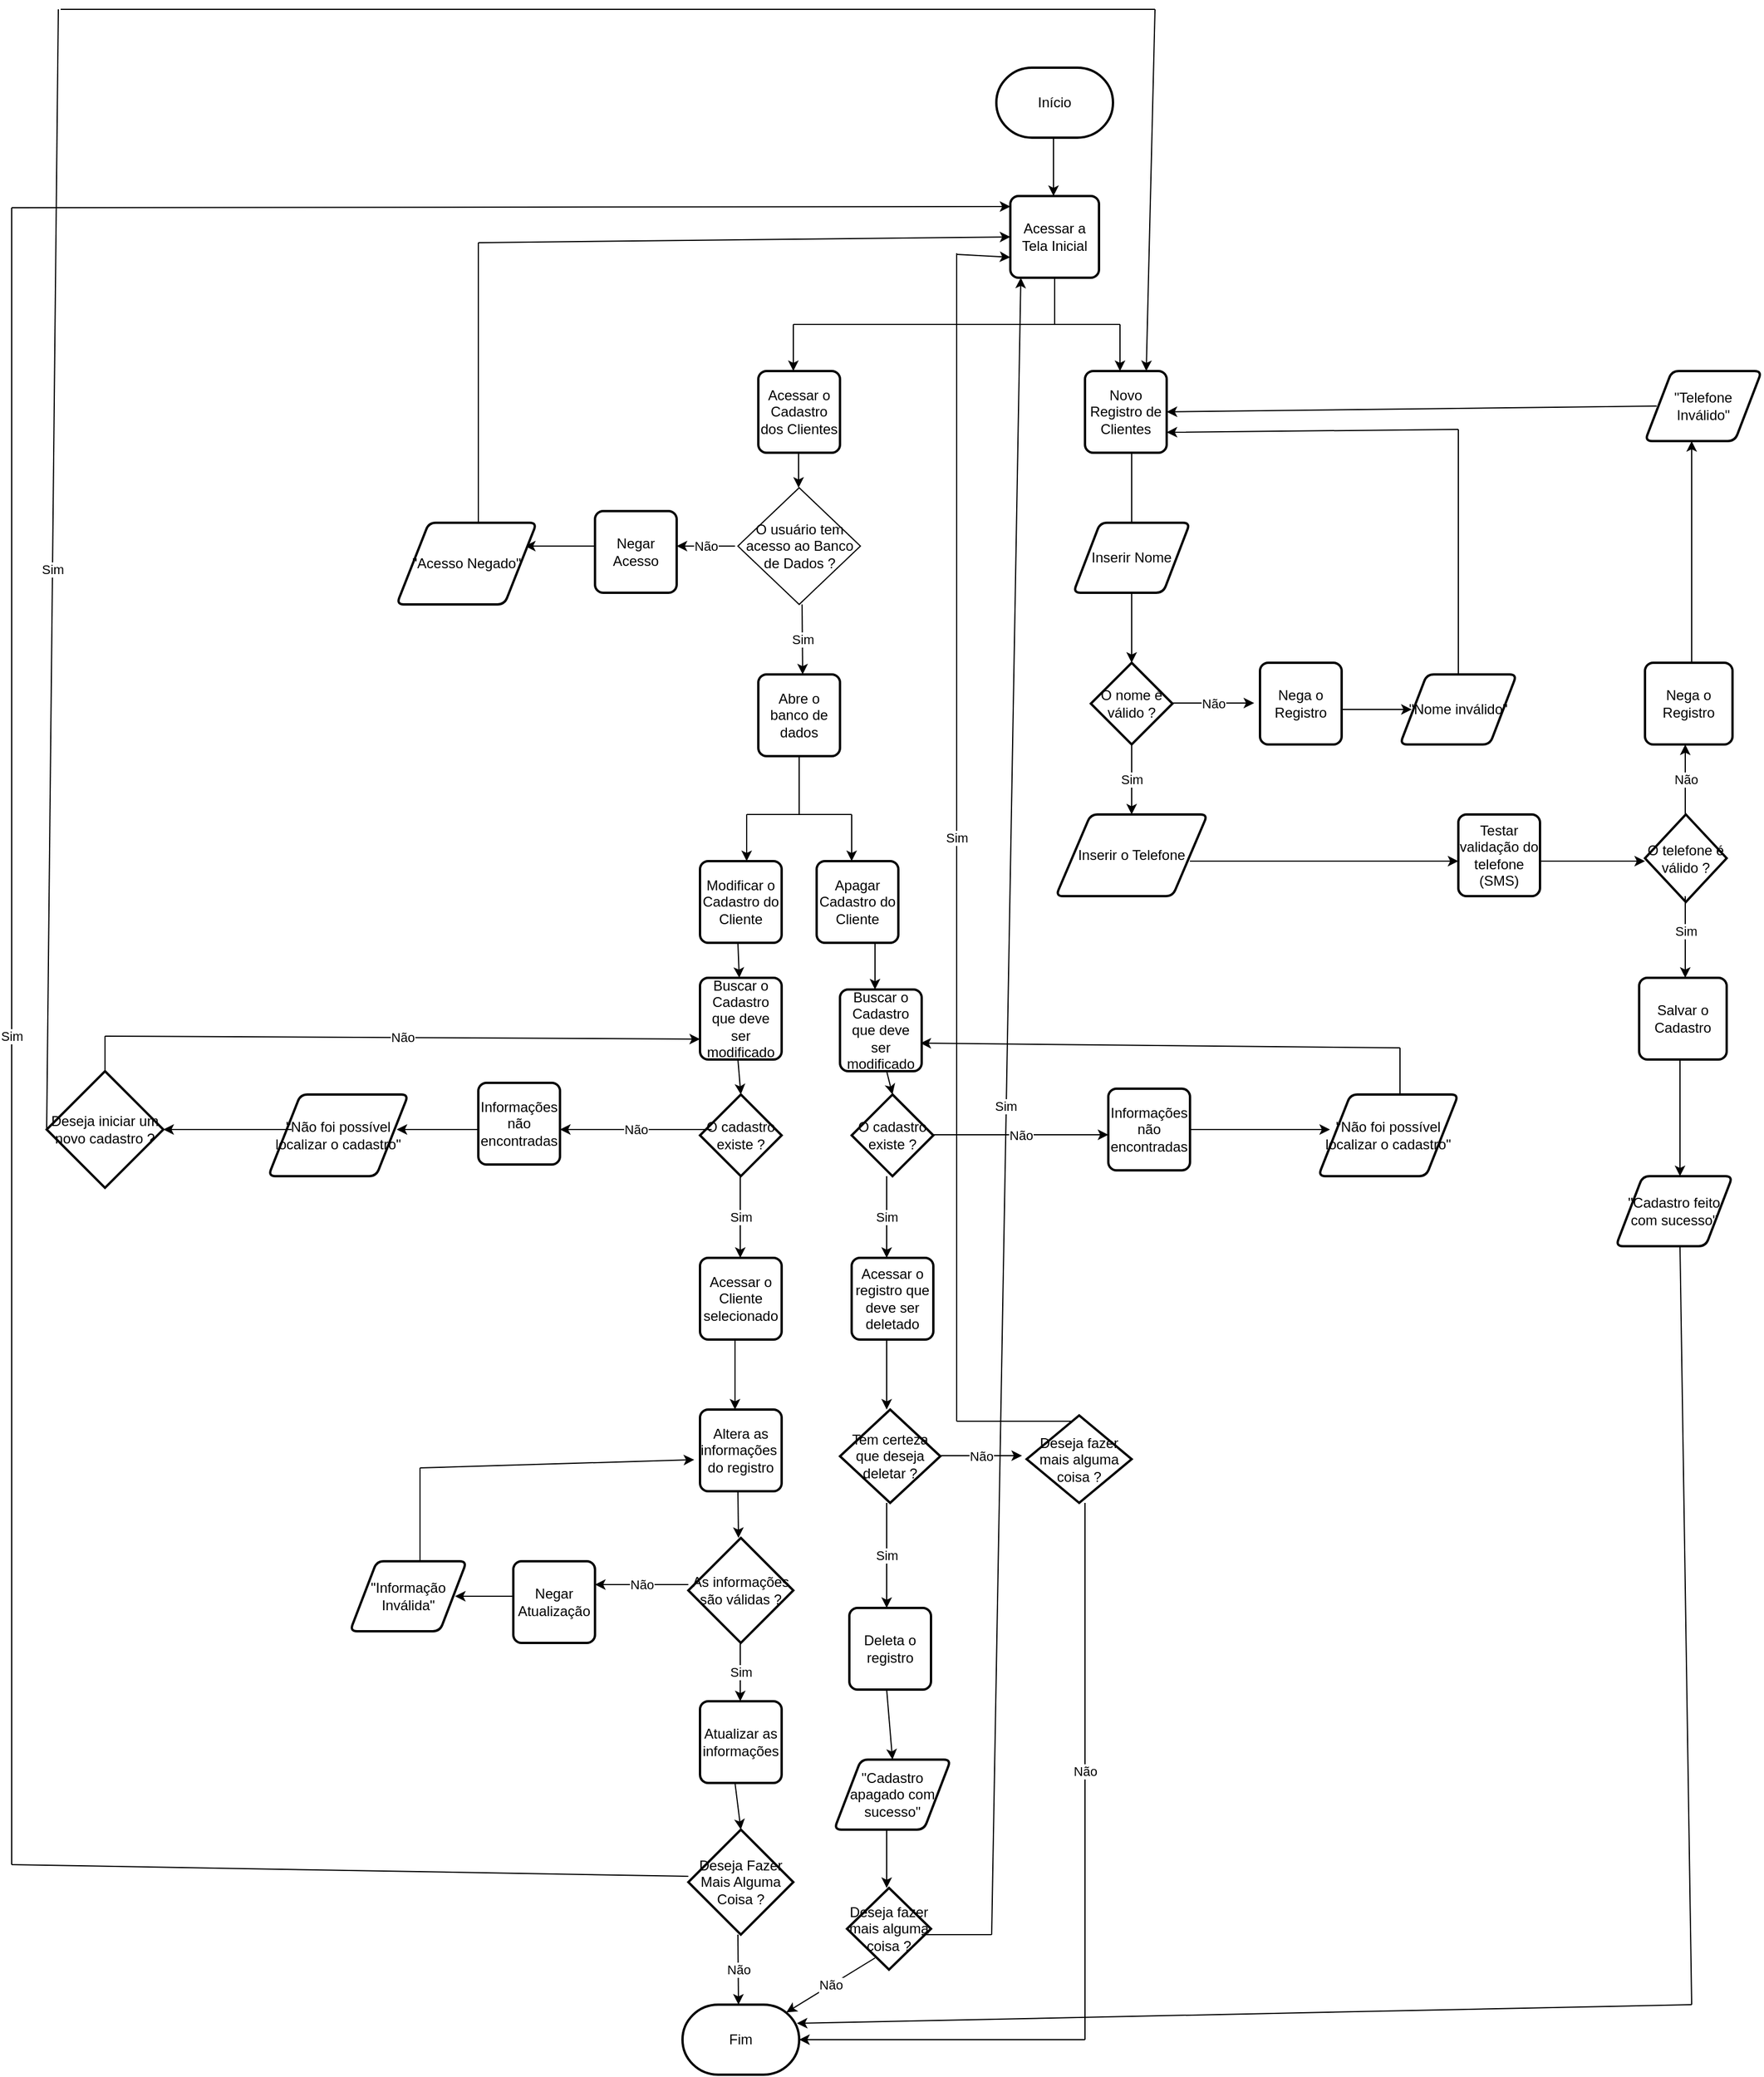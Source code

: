 <mxfile version="24.4.6" type="device">
  <diagram id="HCu1tKhZiUun6x40N-DJ" name="Página-1">
    <mxGraphModel dx="2261" dy="1951" grid="1" gridSize="10" guides="1" tooltips="1" connect="1" arrows="1" fold="1" page="1" pageScale="1" pageWidth="827" pageHeight="1169" math="0" shadow="0">
      <root>
        <mxCell id="0" />
        <mxCell id="1" parent="0" />
        <mxCell id="PKYHH6EaitjvYvI4Y9Dz-1" value="Início" style="strokeWidth=2;html=1;shape=mxgraph.flowchart.terminator;whiteSpace=wrap;" vertex="1" parent="1">
          <mxGeometry x="364" y="10" width="100" height="60" as="geometry" />
        </mxCell>
        <mxCell id="PKYHH6EaitjvYvI4Y9Dz-2" value="" style="endArrow=classic;html=1;rounded=0;" edge="1" parent="1">
          <mxGeometry width="50" height="50" relative="1" as="geometry">
            <mxPoint x="413" y="70" as="sourcePoint" />
            <mxPoint x="413" y="120" as="targetPoint" />
          </mxGeometry>
        </mxCell>
        <mxCell id="PKYHH6EaitjvYvI4Y9Dz-5" value="Acessar a Tela Inicial" style="rounded=1;whiteSpace=wrap;html=1;absoluteArcSize=1;arcSize=14;strokeWidth=2;" vertex="1" parent="1">
          <mxGeometry x="376" y="120" width="76" height="70" as="geometry" />
        </mxCell>
        <mxCell id="PKYHH6EaitjvYvI4Y9Dz-6" value="" style="endArrow=none;html=1;rounded=0;" edge="1" parent="1">
          <mxGeometry width="50" height="50" relative="1" as="geometry">
            <mxPoint x="414" y="230" as="sourcePoint" />
            <mxPoint x="414" y="190" as="targetPoint" />
          </mxGeometry>
        </mxCell>
        <mxCell id="PKYHH6EaitjvYvI4Y9Dz-7" value="" style="endArrow=none;html=1;rounded=0;" edge="1" parent="1">
          <mxGeometry width="50" height="50" relative="1" as="geometry">
            <mxPoint x="190" y="230" as="sourcePoint" />
            <mxPoint x="470" y="230" as="targetPoint" />
          </mxGeometry>
        </mxCell>
        <mxCell id="PKYHH6EaitjvYvI4Y9Dz-8" value="" style="endArrow=classic;html=1;rounded=0;" edge="1" parent="1">
          <mxGeometry width="50" height="50" relative="1" as="geometry">
            <mxPoint x="190" y="230" as="sourcePoint" />
            <mxPoint x="190" y="270" as="targetPoint" />
          </mxGeometry>
        </mxCell>
        <mxCell id="PKYHH6EaitjvYvI4Y9Dz-9" value="" style="endArrow=classic;html=1;rounded=0;" edge="1" parent="1">
          <mxGeometry width="50" height="50" relative="1" as="geometry">
            <mxPoint x="470" y="230" as="sourcePoint" />
            <mxPoint x="470" y="270" as="targetPoint" />
          </mxGeometry>
        </mxCell>
        <mxCell id="PKYHH6EaitjvYvI4Y9Dz-10" value="Novo Registro de Clientes" style="rounded=1;whiteSpace=wrap;html=1;absoluteArcSize=1;arcSize=14;strokeWidth=2;" vertex="1" parent="1">
          <mxGeometry x="440" y="270" width="70" height="70" as="geometry" />
        </mxCell>
        <mxCell id="PKYHH6EaitjvYvI4Y9Dz-11" value="Acessar o Cadastro dos Clientes" style="rounded=1;whiteSpace=wrap;html=1;absoluteArcSize=1;arcSize=14;strokeWidth=2;" vertex="1" parent="1">
          <mxGeometry x="160" y="270" width="70" height="70" as="geometry" />
        </mxCell>
        <mxCell id="PKYHH6EaitjvYvI4Y9Dz-18" value="" style="endArrow=classic;html=1;rounded=0;" edge="1" parent="1">
          <mxGeometry width="50" height="50" relative="1" as="geometry">
            <mxPoint x="194.5" y="340" as="sourcePoint" />
            <mxPoint x="194.5" y="370" as="targetPoint" />
          </mxGeometry>
        </mxCell>
        <mxCell id="PKYHH6EaitjvYvI4Y9Dz-33" value="O usuário tem acesso ao Banco de Dados ?" style="rhombus;whiteSpace=wrap;html=1;" vertex="1" parent="1">
          <mxGeometry x="142.5" y="370" width="105" height="100" as="geometry" />
        </mxCell>
        <mxCell id="PKYHH6EaitjvYvI4Y9Dz-34" value="Não" style="endArrow=classic;html=1;rounded=0;" edge="1" parent="1">
          <mxGeometry width="50" height="50" relative="1" as="geometry">
            <mxPoint x="140" y="420" as="sourcePoint" />
            <mxPoint x="90" y="420" as="targetPoint" />
          </mxGeometry>
        </mxCell>
        <mxCell id="PKYHH6EaitjvYvI4Y9Dz-35" value="Negar Acesso" style="rounded=1;whiteSpace=wrap;html=1;absoluteArcSize=1;arcSize=14;strokeWidth=2;" vertex="1" parent="1">
          <mxGeometry x="20" y="390" width="70" height="70" as="geometry" />
        </mxCell>
        <mxCell id="PKYHH6EaitjvYvI4Y9Dz-36" value="" style="endArrow=classic;html=1;rounded=0;" edge="1" parent="1">
          <mxGeometry width="50" height="50" relative="1" as="geometry">
            <mxPoint x="20" y="420" as="sourcePoint" />
            <mxPoint x="-40" y="420" as="targetPoint" />
          </mxGeometry>
        </mxCell>
        <mxCell id="PKYHH6EaitjvYvI4Y9Dz-37" value="&quot;Acesso Negado&quot;" style="shape=parallelogram;html=1;strokeWidth=2;perimeter=parallelogramPerimeter;whiteSpace=wrap;rounded=1;arcSize=12;size=0.23;" vertex="1" parent="1">
          <mxGeometry x="-150" y="400" width="120" height="70" as="geometry" />
        </mxCell>
        <mxCell id="PKYHH6EaitjvYvI4Y9Dz-38" value="" style="endArrow=none;html=1;rounded=0;" edge="1" parent="1">
          <mxGeometry width="50" height="50" relative="1" as="geometry">
            <mxPoint x="-80" y="400" as="sourcePoint" />
            <mxPoint x="-80" y="160" as="targetPoint" />
          </mxGeometry>
        </mxCell>
        <mxCell id="PKYHH6EaitjvYvI4Y9Dz-39" value="" style="endArrow=classic;html=1;rounded=0;entryX=0;entryY=0.5;entryDx=0;entryDy=0;" edge="1" parent="1" target="PKYHH6EaitjvYvI4Y9Dz-5">
          <mxGeometry width="50" height="50" relative="1" as="geometry">
            <mxPoint x="-80" y="160" as="sourcePoint" />
            <mxPoint x="-30" y="110" as="targetPoint" />
          </mxGeometry>
        </mxCell>
        <mxCell id="PKYHH6EaitjvYvI4Y9Dz-40" value="Sim" style="endArrow=classic;html=1;rounded=0;" edge="1" parent="1">
          <mxGeometry width="50" height="50" relative="1" as="geometry">
            <mxPoint x="197.5" y="470" as="sourcePoint" />
            <mxPoint x="198" y="530" as="targetPoint" />
          </mxGeometry>
        </mxCell>
        <mxCell id="PKYHH6EaitjvYvI4Y9Dz-56" value="Abre o banco de dados" style="rounded=1;whiteSpace=wrap;html=1;absoluteArcSize=1;arcSize=14;strokeWidth=2;" vertex="1" parent="1">
          <mxGeometry x="160" y="530" width="70" height="70" as="geometry" />
        </mxCell>
        <mxCell id="PKYHH6EaitjvYvI4Y9Dz-57" value="" style="endArrow=none;html=1;rounded=0;entryX=0.5;entryY=1;entryDx=0;entryDy=0;" edge="1" parent="1" target="PKYHH6EaitjvYvI4Y9Dz-56">
          <mxGeometry width="50" height="50" relative="1" as="geometry">
            <mxPoint x="195" y="650" as="sourcePoint" />
            <mxPoint x="-170" y="480" as="targetPoint" />
          </mxGeometry>
        </mxCell>
        <mxCell id="PKYHH6EaitjvYvI4Y9Dz-58" value="" style="endArrow=none;html=1;rounded=0;" edge="1" parent="1">
          <mxGeometry width="50" height="50" relative="1" as="geometry">
            <mxPoint x="150" y="650" as="sourcePoint" />
            <mxPoint x="240" y="650" as="targetPoint" />
          </mxGeometry>
        </mxCell>
        <mxCell id="PKYHH6EaitjvYvI4Y9Dz-59" value="" style="endArrow=classic;html=1;rounded=0;" edge="1" parent="1">
          <mxGeometry width="50" height="50" relative="1" as="geometry">
            <mxPoint x="150" y="650" as="sourcePoint" />
            <mxPoint x="150" y="690" as="targetPoint" />
          </mxGeometry>
        </mxCell>
        <mxCell id="PKYHH6EaitjvYvI4Y9Dz-60" value="Modificar o Cadastro do Cliente" style="rounded=1;whiteSpace=wrap;html=1;absoluteArcSize=1;arcSize=14;strokeWidth=2;" vertex="1" parent="1">
          <mxGeometry x="110" y="690" width="70" height="70" as="geometry" />
        </mxCell>
        <mxCell id="PKYHH6EaitjvYvI4Y9Dz-61" value="" style="endArrow=classic;html=1;rounded=0;" edge="1" parent="1">
          <mxGeometry width="50" height="50" relative="1" as="geometry">
            <mxPoint x="240" y="650" as="sourcePoint" />
            <mxPoint x="240" y="690" as="targetPoint" />
          </mxGeometry>
        </mxCell>
        <mxCell id="PKYHH6EaitjvYvI4Y9Dz-62" value="Apagar Cadastro do Cliente" style="rounded=1;whiteSpace=wrap;html=1;absoluteArcSize=1;arcSize=14;strokeWidth=2;" vertex="1" parent="1">
          <mxGeometry x="210" y="690" width="70" height="70" as="geometry" />
        </mxCell>
        <mxCell id="PKYHH6EaitjvYvI4Y9Dz-63" value="" style="endArrow=classic;html=1;rounded=0;" edge="1" parent="1" target="PKYHH6EaitjvYvI4Y9Dz-64">
          <mxGeometry width="50" height="50" relative="1" as="geometry">
            <mxPoint x="142.5" y="760" as="sourcePoint" />
            <mxPoint x="140" y="820" as="targetPoint" />
          </mxGeometry>
        </mxCell>
        <mxCell id="PKYHH6EaitjvYvI4Y9Dz-64" value="Buscar o Cadastro que deve ser modificado" style="rounded=1;whiteSpace=wrap;html=1;absoluteArcSize=1;arcSize=14;strokeWidth=2;" vertex="1" parent="1">
          <mxGeometry x="110" y="790" width="70" height="70" as="geometry" />
        </mxCell>
        <mxCell id="PKYHH6EaitjvYvI4Y9Dz-65" value="O cadastro existe ?" style="strokeWidth=2;html=1;shape=mxgraph.flowchart.decision;whiteSpace=wrap;" vertex="1" parent="1">
          <mxGeometry x="110" y="890" width="70" height="70" as="geometry" />
        </mxCell>
        <mxCell id="PKYHH6EaitjvYvI4Y9Dz-66" value="" style="endArrow=classic;html=1;rounded=0;entryX=0.5;entryY=0;entryDx=0;entryDy=0;entryPerimeter=0;" edge="1" parent="1" target="PKYHH6EaitjvYvI4Y9Dz-65">
          <mxGeometry width="50" height="50" relative="1" as="geometry">
            <mxPoint x="142.5" y="860" as="sourcePoint" />
            <mxPoint x="192.5" y="810" as="targetPoint" />
          </mxGeometry>
        </mxCell>
        <mxCell id="PKYHH6EaitjvYvI4Y9Dz-68" value="Não" style="endArrow=classic;html=1;rounded=0;" edge="1" parent="1">
          <mxGeometry width="50" height="50" relative="1" as="geometry">
            <mxPoint x="120" y="920" as="sourcePoint" />
            <mxPoint x="-10" y="920" as="targetPoint" />
          </mxGeometry>
        </mxCell>
        <mxCell id="PKYHH6EaitjvYvI4Y9Dz-70" value="Informações não encontradas" style="rounded=1;whiteSpace=wrap;html=1;absoluteArcSize=1;arcSize=14;strokeWidth=2;" vertex="1" parent="1">
          <mxGeometry x="-80" y="880" width="70" height="70" as="geometry" />
        </mxCell>
        <mxCell id="PKYHH6EaitjvYvI4Y9Dz-71" value="" style="endArrow=classic;html=1;rounded=0;" edge="1" parent="1">
          <mxGeometry width="50" height="50" relative="1" as="geometry">
            <mxPoint x="-80" y="920" as="sourcePoint" />
            <mxPoint x="-150" y="920" as="targetPoint" />
          </mxGeometry>
        </mxCell>
        <mxCell id="PKYHH6EaitjvYvI4Y9Dz-72" value="&quot;Não foi possível localizar o cadastro&quot;" style="shape=parallelogram;html=1;strokeWidth=2;perimeter=parallelogramPerimeter;whiteSpace=wrap;rounded=1;arcSize=12;size=0.23;" vertex="1" parent="1">
          <mxGeometry x="-260" y="890" width="120" height="70" as="geometry" />
        </mxCell>
        <mxCell id="PKYHH6EaitjvYvI4Y9Dz-73" value="" style="endArrow=classic;html=1;rounded=0;" edge="1" parent="1">
          <mxGeometry width="50" height="50" relative="1" as="geometry">
            <mxPoint x="-240" y="920" as="sourcePoint" />
            <mxPoint x="-350" y="920" as="targetPoint" />
          </mxGeometry>
        </mxCell>
        <mxCell id="PKYHH6EaitjvYvI4Y9Dz-74" value="Deseja iniciar um novo cadastro ?" style="strokeWidth=2;html=1;shape=mxgraph.flowchart.decision;whiteSpace=wrap;" vertex="1" parent="1">
          <mxGeometry x="-450" y="870" width="100" height="100" as="geometry" />
        </mxCell>
        <mxCell id="PKYHH6EaitjvYvI4Y9Dz-75" value="" style="endArrow=none;html=1;rounded=0;" edge="1" parent="1">
          <mxGeometry width="50" height="50" relative="1" as="geometry">
            <mxPoint x="-400" y="870" as="sourcePoint" />
            <mxPoint x="-400" y="840" as="targetPoint" />
          </mxGeometry>
        </mxCell>
        <mxCell id="PKYHH6EaitjvYvI4Y9Dz-76" value="Não" style="endArrow=classic;html=1;rounded=0;entryX=0;entryY=0.75;entryDx=0;entryDy=0;" edge="1" parent="1" target="PKYHH6EaitjvYvI4Y9Dz-64">
          <mxGeometry width="50" height="50" relative="1" as="geometry">
            <mxPoint x="-400" y="840" as="sourcePoint" />
            <mxPoint x="-350" y="790" as="targetPoint" />
          </mxGeometry>
        </mxCell>
        <mxCell id="PKYHH6EaitjvYvI4Y9Dz-77" value="Sim" style="endArrow=none;html=1;rounded=0;" edge="1" parent="1">
          <mxGeometry width="50" height="50" relative="1" as="geometry">
            <mxPoint x="-450" y="920" as="sourcePoint" />
            <mxPoint x="-440" y="-40" as="targetPoint" />
          </mxGeometry>
        </mxCell>
        <mxCell id="PKYHH6EaitjvYvI4Y9Dz-78" value="" style="endArrow=none;html=1;rounded=0;" edge="1" parent="1">
          <mxGeometry width="50" height="50" relative="1" as="geometry">
            <mxPoint x="-438" y="-40" as="sourcePoint" />
            <mxPoint x="500" y="-40" as="targetPoint" />
          </mxGeometry>
        </mxCell>
        <mxCell id="PKYHH6EaitjvYvI4Y9Dz-79" value="" style="endArrow=classic;html=1;rounded=0;entryX=0.75;entryY=0;entryDx=0;entryDy=0;" edge="1" parent="1" target="PKYHH6EaitjvYvI4Y9Dz-10">
          <mxGeometry width="50" height="50" relative="1" as="geometry">
            <mxPoint x="500" y="-40" as="sourcePoint" />
            <mxPoint x="550" y="-90" as="targetPoint" />
          </mxGeometry>
        </mxCell>
        <mxCell id="PKYHH6EaitjvYvI4Y9Dz-80" value="Sim" style="endArrow=classic;html=1;rounded=0;" edge="1" parent="1">
          <mxGeometry width="50" height="50" relative="1" as="geometry">
            <mxPoint x="144.5" y="960" as="sourcePoint" />
            <mxPoint x="144.5" y="1030" as="targetPoint" />
          </mxGeometry>
        </mxCell>
        <mxCell id="PKYHH6EaitjvYvI4Y9Dz-81" value="Acessar o Cliente selecionado" style="rounded=1;whiteSpace=wrap;html=1;absoluteArcSize=1;arcSize=14;strokeWidth=2;" vertex="1" parent="1">
          <mxGeometry x="110" y="1030" width="70" height="70" as="geometry" />
        </mxCell>
        <mxCell id="PKYHH6EaitjvYvI4Y9Dz-82" value="" style="endArrow=classic;html=1;rounded=0;" edge="1" parent="1">
          <mxGeometry width="50" height="50" relative="1" as="geometry">
            <mxPoint x="140" y="1100" as="sourcePoint" />
            <mxPoint x="140" y="1160" as="targetPoint" />
          </mxGeometry>
        </mxCell>
        <mxCell id="PKYHH6EaitjvYvI4Y9Dz-83" value="Altera as informações&amp;nbsp; do registro" style="rounded=1;whiteSpace=wrap;html=1;absoluteArcSize=1;arcSize=14;strokeWidth=2;" vertex="1" parent="1">
          <mxGeometry x="110" y="1160" width="70" height="70" as="geometry" />
        </mxCell>
        <mxCell id="PKYHH6EaitjvYvI4Y9Dz-84" value="" style="endArrow=classic;html=1;rounded=0;" edge="1" parent="1">
          <mxGeometry width="50" height="50" relative="1" as="geometry">
            <mxPoint x="142.5" y="1230" as="sourcePoint" />
            <mxPoint x="143" y="1270" as="targetPoint" />
          </mxGeometry>
        </mxCell>
        <mxCell id="PKYHH6EaitjvYvI4Y9Dz-85" value="As informações são válidas ?" style="strokeWidth=2;html=1;shape=mxgraph.flowchart.decision;whiteSpace=wrap;" vertex="1" parent="1">
          <mxGeometry x="100" y="1270" width="90" height="90" as="geometry" />
        </mxCell>
        <mxCell id="PKYHH6EaitjvYvI4Y9Dz-88" value="Não" style="endArrow=classic;html=1;rounded=0;" edge="1" parent="1">
          <mxGeometry width="50" height="50" relative="1" as="geometry">
            <mxPoint x="100" y="1310" as="sourcePoint" />
            <mxPoint x="20" y="1310" as="targetPoint" />
          </mxGeometry>
        </mxCell>
        <mxCell id="PKYHH6EaitjvYvI4Y9Dz-89" value="Negar Atualização" style="rounded=1;whiteSpace=wrap;html=1;absoluteArcSize=1;arcSize=14;strokeWidth=2;" vertex="1" parent="1">
          <mxGeometry x="-50" y="1290" width="70" height="70" as="geometry" />
        </mxCell>
        <mxCell id="PKYHH6EaitjvYvI4Y9Dz-91" value="" style="endArrow=classic;html=1;rounded=0;" edge="1" parent="1">
          <mxGeometry width="50" height="50" relative="1" as="geometry">
            <mxPoint x="-50" y="1320" as="sourcePoint" />
            <mxPoint x="-100" y="1320" as="targetPoint" />
          </mxGeometry>
        </mxCell>
        <mxCell id="PKYHH6EaitjvYvI4Y9Dz-92" value="&quot;Informação Inválida&quot;" style="shape=parallelogram;html=1;strokeWidth=2;perimeter=parallelogramPerimeter;whiteSpace=wrap;rounded=1;arcSize=12;size=0.23;" vertex="1" parent="1">
          <mxGeometry x="-190" y="1290" width="100" height="60" as="geometry" />
        </mxCell>
        <mxCell id="PKYHH6EaitjvYvI4Y9Dz-93" value="" style="endArrow=none;html=1;rounded=0;" edge="1" parent="1">
          <mxGeometry width="50" height="50" relative="1" as="geometry">
            <mxPoint x="-130" y="1290" as="sourcePoint" />
            <mxPoint x="-130" y="1210" as="targetPoint" />
          </mxGeometry>
        </mxCell>
        <mxCell id="PKYHH6EaitjvYvI4Y9Dz-94" value="" style="endArrow=classic;html=1;rounded=0;entryX=-0.071;entryY=0.614;entryDx=0;entryDy=0;entryPerimeter=0;" edge="1" parent="1" target="PKYHH6EaitjvYvI4Y9Dz-83">
          <mxGeometry width="50" height="50" relative="1" as="geometry">
            <mxPoint x="-130" y="1210" as="sourcePoint" />
            <mxPoint x="30" y="1180" as="targetPoint" />
          </mxGeometry>
        </mxCell>
        <mxCell id="PKYHH6EaitjvYvI4Y9Dz-95" value="Sim" style="endArrow=classic;html=1;rounded=0;" edge="1" parent="1">
          <mxGeometry width="50" height="50" relative="1" as="geometry">
            <mxPoint x="144.5" y="1360" as="sourcePoint" />
            <mxPoint x="144.5" y="1410" as="targetPoint" />
          </mxGeometry>
        </mxCell>
        <mxCell id="PKYHH6EaitjvYvI4Y9Dz-96" value="Atualizar as informações" style="rounded=1;whiteSpace=wrap;html=1;absoluteArcSize=1;arcSize=14;strokeWidth=2;" vertex="1" parent="1">
          <mxGeometry x="110" y="1410" width="70" height="70" as="geometry" />
        </mxCell>
        <mxCell id="PKYHH6EaitjvYvI4Y9Dz-97" value="Deseja Fazer Mais Alguma Coisa ?" style="strokeWidth=2;html=1;shape=mxgraph.flowchart.decision;whiteSpace=wrap;" vertex="1" parent="1">
          <mxGeometry x="100" y="1520" width="90" height="90" as="geometry" />
        </mxCell>
        <mxCell id="PKYHH6EaitjvYvI4Y9Dz-98" value="" style="endArrow=classic;html=1;rounded=0;entryX=0.5;entryY=0;entryDx=0;entryDy=0;entryPerimeter=0;" edge="1" parent="1" target="PKYHH6EaitjvYvI4Y9Dz-97">
          <mxGeometry width="50" height="50" relative="1" as="geometry">
            <mxPoint x="140" y="1480" as="sourcePoint" />
            <mxPoint x="190" y="1430" as="targetPoint" />
          </mxGeometry>
        </mxCell>
        <mxCell id="PKYHH6EaitjvYvI4Y9Dz-99" value="Não" style="endArrow=classic;html=1;rounded=0;" edge="1" parent="1">
          <mxGeometry width="50" height="50" relative="1" as="geometry">
            <mxPoint x="142.5" y="1610" as="sourcePoint" />
            <mxPoint x="143" y="1670" as="targetPoint" />
          </mxGeometry>
        </mxCell>
        <mxCell id="PKYHH6EaitjvYvI4Y9Dz-100" value="Fim" style="strokeWidth=2;html=1;shape=mxgraph.flowchart.terminator;whiteSpace=wrap;" vertex="1" parent="1">
          <mxGeometry x="95" y="1670" width="100" height="60" as="geometry" />
        </mxCell>
        <mxCell id="PKYHH6EaitjvYvI4Y9Dz-101" value="" style="endArrow=none;html=1;rounded=0;" edge="1" parent="1">
          <mxGeometry width="50" height="50" relative="1" as="geometry">
            <mxPoint x="-480" y="1550" as="sourcePoint" />
            <mxPoint x="100" y="1560" as="targetPoint" />
          </mxGeometry>
        </mxCell>
        <mxCell id="PKYHH6EaitjvYvI4Y9Dz-103" value="Sim" style="endArrow=none;html=1;rounded=0;" edge="1" parent="1">
          <mxGeometry width="50" height="50" relative="1" as="geometry">
            <mxPoint x="-480" y="1550" as="sourcePoint" />
            <mxPoint x="-480" y="130" as="targetPoint" />
          </mxGeometry>
        </mxCell>
        <mxCell id="PKYHH6EaitjvYvI4Y9Dz-104" value="" style="endArrow=classic;html=1;rounded=0;entryX=0;entryY=0.129;entryDx=0;entryDy=0;entryPerimeter=0;" edge="1" parent="1" target="PKYHH6EaitjvYvI4Y9Dz-5">
          <mxGeometry width="50" height="50" relative="1" as="geometry">
            <mxPoint x="-480" y="130" as="sourcePoint" />
            <mxPoint x="-410" y="130" as="targetPoint" />
          </mxGeometry>
        </mxCell>
        <mxCell id="PKYHH6EaitjvYvI4Y9Dz-116" value="" style="endArrow=classic;html=1;rounded=0;" edge="1" parent="1">
          <mxGeometry width="50" height="50" relative="1" as="geometry">
            <mxPoint x="260" y="760" as="sourcePoint" />
            <mxPoint x="260" y="800" as="targetPoint" />
          </mxGeometry>
        </mxCell>
        <mxCell id="PKYHH6EaitjvYvI4Y9Dz-117" value="Buscar o Cadastro que deve ser modificado" style="rounded=1;whiteSpace=wrap;html=1;absoluteArcSize=1;arcSize=14;strokeWidth=2;" vertex="1" parent="1">
          <mxGeometry x="230" y="800" width="70" height="70" as="geometry" />
        </mxCell>
        <mxCell id="PKYHH6EaitjvYvI4Y9Dz-118" value="O cadastro existe ?" style="strokeWidth=2;html=1;shape=mxgraph.flowchart.decision;whiteSpace=wrap;" vertex="1" parent="1">
          <mxGeometry x="240" y="890" width="70" height="70" as="geometry" />
        </mxCell>
        <mxCell id="PKYHH6EaitjvYvI4Y9Dz-119" value="" style="endArrow=classic;html=1;rounded=0;entryX=0.5;entryY=0;entryDx=0;entryDy=0;entryPerimeter=0;" edge="1" parent="1" target="PKYHH6EaitjvYvI4Y9Dz-118">
          <mxGeometry width="50" height="50" relative="1" as="geometry">
            <mxPoint x="270" y="870" as="sourcePoint" />
            <mxPoint x="320" y="820" as="targetPoint" />
          </mxGeometry>
        </mxCell>
        <mxCell id="PKYHH6EaitjvYvI4Y9Dz-120" value="Não" style="endArrow=classic;html=1;rounded=0;" edge="1" parent="1">
          <mxGeometry width="50" height="50" relative="1" as="geometry">
            <mxPoint x="310" y="924.5" as="sourcePoint" />
            <mxPoint x="460" y="924.5" as="targetPoint" />
          </mxGeometry>
        </mxCell>
        <mxCell id="PKYHH6EaitjvYvI4Y9Dz-121" value="Informações não encontradas" style="rounded=1;whiteSpace=wrap;html=1;absoluteArcSize=1;arcSize=14;strokeWidth=2;" vertex="1" parent="1">
          <mxGeometry x="460" y="885" width="70" height="70" as="geometry" />
        </mxCell>
        <mxCell id="PKYHH6EaitjvYvI4Y9Dz-122" value="" style="endArrow=classic;html=1;rounded=0;" edge="1" parent="1">
          <mxGeometry width="50" height="50" relative="1" as="geometry">
            <mxPoint x="530" y="920" as="sourcePoint" />
            <mxPoint x="650" y="920" as="targetPoint" />
          </mxGeometry>
        </mxCell>
        <mxCell id="PKYHH6EaitjvYvI4Y9Dz-123" value="&quot;Não foi possível localizar o cadastro&quot;" style="shape=parallelogram;html=1;strokeWidth=2;perimeter=parallelogramPerimeter;whiteSpace=wrap;rounded=1;arcSize=12;size=0.23;" vertex="1" parent="1">
          <mxGeometry x="640" y="890" width="120" height="70" as="geometry" />
        </mxCell>
        <mxCell id="PKYHH6EaitjvYvI4Y9Dz-124" value="" style="endArrow=none;html=1;rounded=0;" edge="1" parent="1">
          <mxGeometry width="50" height="50" relative="1" as="geometry">
            <mxPoint x="710" y="890" as="sourcePoint" />
            <mxPoint x="710" y="850" as="targetPoint" />
          </mxGeometry>
        </mxCell>
        <mxCell id="PKYHH6EaitjvYvI4Y9Dz-125" value="" style="endArrow=classic;html=1;rounded=0;entryX=0.986;entryY=0.657;entryDx=0;entryDy=0;entryPerimeter=0;" edge="1" parent="1" target="PKYHH6EaitjvYvI4Y9Dz-117">
          <mxGeometry width="50" height="50" relative="1" as="geometry">
            <mxPoint x="710" y="850" as="sourcePoint" />
            <mxPoint x="760" y="800" as="targetPoint" />
          </mxGeometry>
        </mxCell>
        <mxCell id="PKYHH6EaitjvYvI4Y9Dz-126" value="Sim" style="endArrow=classic;html=1;rounded=0;" edge="1" parent="1">
          <mxGeometry width="50" height="50" relative="1" as="geometry">
            <mxPoint x="270" y="960" as="sourcePoint" />
            <mxPoint x="270" y="1030" as="targetPoint" />
          </mxGeometry>
        </mxCell>
        <mxCell id="PKYHH6EaitjvYvI4Y9Dz-127" value="Acessar o registro que deve ser deletado" style="rounded=1;whiteSpace=wrap;html=1;absoluteArcSize=1;arcSize=14;strokeWidth=2;" vertex="1" parent="1">
          <mxGeometry x="240" y="1030" width="70" height="70" as="geometry" />
        </mxCell>
        <mxCell id="PKYHH6EaitjvYvI4Y9Dz-128" value="" style="endArrow=classic;html=1;rounded=0;" edge="1" parent="1">
          <mxGeometry width="50" height="50" relative="1" as="geometry">
            <mxPoint x="270" y="1100" as="sourcePoint" />
            <mxPoint x="270" y="1160" as="targetPoint" />
          </mxGeometry>
        </mxCell>
        <mxCell id="PKYHH6EaitjvYvI4Y9Dz-129" value="Tem certeza que deseja deletar ?" style="strokeWidth=2;html=1;shape=mxgraph.flowchart.decision;whiteSpace=wrap;" vertex="1" parent="1">
          <mxGeometry x="230" y="1160" width="86" height="80" as="geometry" />
        </mxCell>
        <mxCell id="PKYHH6EaitjvYvI4Y9Dz-131" value="Não" style="endArrow=classic;html=1;rounded=0;" edge="1" parent="1">
          <mxGeometry width="50" height="50" relative="1" as="geometry">
            <mxPoint x="316" y="1199.5" as="sourcePoint" />
            <mxPoint x="386" y="1199.5" as="targetPoint" />
          </mxGeometry>
        </mxCell>
        <mxCell id="PKYHH6EaitjvYvI4Y9Dz-133" value="Deseja fazer mais alguma coisa ?" style="strokeWidth=2;html=1;shape=mxgraph.flowchart.decision;whiteSpace=wrap;" vertex="1" parent="1">
          <mxGeometry x="390" y="1165" width="90" height="75" as="geometry" />
        </mxCell>
        <mxCell id="PKYHH6EaitjvYvI4Y9Dz-134" value="Não" style="endArrow=none;html=1;rounded=0;" edge="1" parent="1">
          <mxGeometry width="50" height="50" relative="1" as="geometry">
            <mxPoint x="440" y="1700" as="sourcePoint" />
            <mxPoint x="440" y="1240" as="targetPoint" />
          </mxGeometry>
        </mxCell>
        <mxCell id="PKYHH6EaitjvYvI4Y9Dz-135" value="" style="endArrow=classic;html=1;rounded=0;entryX=1;entryY=0.5;entryDx=0;entryDy=0;entryPerimeter=0;" edge="1" parent="1" target="PKYHH6EaitjvYvI4Y9Dz-100">
          <mxGeometry width="50" height="50" relative="1" as="geometry">
            <mxPoint x="440" y="1700" as="sourcePoint" />
            <mxPoint x="490" y="1650" as="targetPoint" />
          </mxGeometry>
        </mxCell>
        <mxCell id="PKYHH6EaitjvYvI4Y9Dz-139" value="" style="endArrow=none;html=1;rounded=0;" edge="1" parent="1">
          <mxGeometry width="50" height="50" relative="1" as="geometry">
            <mxPoint x="430" y="1170" as="sourcePoint" />
            <mxPoint x="330" y="1170" as="targetPoint" />
          </mxGeometry>
        </mxCell>
        <mxCell id="PKYHH6EaitjvYvI4Y9Dz-140" value="Sim" style="endArrow=none;html=1;rounded=0;" edge="1" parent="1">
          <mxGeometry width="50" height="50" relative="1" as="geometry">
            <mxPoint x="330" y="1170" as="sourcePoint" />
            <mxPoint x="330" y="169" as="targetPoint" />
          </mxGeometry>
        </mxCell>
        <mxCell id="PKYHH6EaitjvYvI4Y9Dz-141" value="" style="endArrow=classic;html=1;rounded=0;entryX=0;entryY=0.75;entryDx=0;entryDy=0;" edge="1" parent="1" target="PKYHH6EaitjvYvI4Y9Dz-5">
          <mxGeometry width="50" height="50" relative="1" as="geometry">
            <mxPoint x="330" y="170" as="sourcePoint" />
            <mxPoint x="380" y="120" as="targetPoint" />
          </mxGeometry>
        </mxCell>
        <mxCell id="PKYHH6EaitjvYvI4Y9Dz-142" value="Sim" style="endArrow=classic;html=1;rounded=0;" edge="1" parent="1">
          <mxGeometry width="50" height="50" relative="1" as="geometry">
            <mxPoint x="270" y="1240" as="sourcePoint" />
            <mxPoint x="270" y="1330" as="targetPoint" />
          </mxGeometry>
        </mxCell>
        <mxCell id="PKYHH6EaitjvYvI4Y9Dz-143" value="Deleta o registro" style="rounded=1;whiteSpace=wrap;html=1;absoluteArcSize=1;arcSize=14;strokeWidth=2;" vertex="1" parent="1">
          <mxGeometry x="238" y="1330" width="70" height="70" as="geometry" />
        </mxCell>
        <mxCell id="PKYHH6EaitjvYvI4Y9Dz-144" value="&quot;Cadastro apagado com sucesso&quot;" style="shape=parallelogram;html=1;strokeWidth=2;perimeter=parallelogramPerimeter;whiteSpace=wrap;rounded=1;arcSize=12;size=0.23;" vertex="1" parent="1">
          <mxGeometry x="225" y="1460" width="100" height="60" as="geometry" />
        </mxCell>
        <mxCell id="PKYHH6EaitjvYvI4Y9Dz-145" value="" style="endArrow=classic;html=1;rounded=0;entryX=0.5;entryY=0;entryDx=0;entryDy=0;" edge="1" parent="1" target="PKYHH6EaitjvYvI4Y9Dz-144">
          <mxGeometry width="50" height="50" relative="1" as="geometry">
            <mxPoint x="270" y="1400" as="sourcePoint" />
            <mxPoint x="320" y="1350" as="targetPoint" />
          </mxGeometry>
        </mxCell>
        <mxCell id="PKYHH6EaitjvYvI4Y9Dz-146" value="" style="endArrow=classic;html=1;rounded=0;" edge="1" parent="1">
          <mxGeometry width="50" height="50" relative="1" as="geometry">
            <mxPoint x="270" y="1520" as="sourcePoint" />
            <mxPoint x="270" y="1570" as="targetPoint" />
          </mxGeometry>
        </mxCell>
        <mxCell id="PKYHH6EaitjvYvI4Y9Dz-147" value="Deseja fazer mais alguma coisa ?" style="strokeWidth=2;html=1;shape=mxgraph.flowchart.decision;whiteSpace=wrap;" vertex="1" parent="1">
          <mxGeometry x="236" y="1570" width="72" height="70" as="geometry" />
        </mxCell>
        <mxCell id="PKYHH6EaitjvYvI4Y9Dz-148" value="Não" style="endArrow=classic;html=1;rounded=0;entryX=0.89;entryY=0.11;entryDx=0;entryDy=0;entryPerimeter=0;" edge="1" parent="1" target="PKYHH6EaitjvYvI4Y9Dz-100">
          <mxGeometry width="50" height="50" relative="1" as="geometry">
            <mxPoint x="260" y="1630" as="sourcePoint" />
            <mxPoint x="310" y="1580" as="targetPoint" />
          </mxGeometry>
        </mxCell>
        <mxCell id="PKYHH6EaitjvYvI4Y9Dz-149" value="" style="endArrow=none;html=1;rounded=0;" edge="1" parent="1">
          <mxGeometry width="50" height="50" relative="1" as="geometry">
            <mxPoint x="300" y="1610" as="sourcePoint" />
            <mxPoint x="360" y="1610" as="targetPoint" />
          </mxGeometry>
        </mxCell>
        <mxCell id="PKYHH6EaitjvYvI4Y9Dz-150" value="Sim" style="endArrow=classic;html=1;rounded=0;entryX=0.25;entryY=1;entryDx=0;entryDy=0;" edge="1" parent="1">
          <mxGeometry width="50" height="50" relative="1" as="geometry">
            <mxPoint x="360" y="1610" as="sourcePoint" />
            <mxPoint x="385" y="190" as="targetPoint" />
          </mxGeometry>
        </mxCell>
        <mxCell id="PKYHH6EaitjvYvI4Y9Dz-152" value="" style="endArrow=none;html=1;rounded=0;" edge="1" parent="1">
          <mxGeometry width="50" height="50" relative="1" as="geometry">
            <mxPoint x="480" y="400" as="sourcePoint" />
            <mxPoint x="480" y="340" as="targetPoint" />
          </mxGeometry>
        </mxCell>
        <mxCell id="PKYHH6EaitjvYvI4Y9Dz-153" value="Inserir Nome" style="shape=parallelogram;html=1;strokeWidth=2;perimeter=parallelogramPerimeter;whiteSpace=wrap;rounded=1;arcSize=12;size=0.23;" vertex="1" parent="1">
          <mxGeometry x="430" y="400" width="100" height="60" as="geometry" />
        </mxCell>
        <mxCell id="PKYHH6EaitjvYvI4Y9Dz-154" value="" style="endArrow=classic;html=1;rounded=0;" edge="1" parent="1">
          <mxGeometry width="50" height="50" relative="1" as="geometry">
            <mxPoint x="480" y="460" as="sourcePoint" />
            <mxPoint x="480" y="520" as="targetPoint" />
          </mxGeometry>
        </mxCell>
        <mxCell id="PKYHH6EaitjvYvI4Y9Dz-155" value="O nome é válido ?" style="strokeWidth=2;html=1;shape=mxgraph.flowchart.decision;whiteSpace=wrap;" vertex="1" parent="1">
          <mxGeometry x="445" y="520" width="70" height="70" as="geometry" />
        </mxCell>
        <mxCell id="PKYHH6EaitjvYvI4Y9Dz-156" value="Sim" style="endArrow=classic;html=1;rounded=0;" edge="1" parent="1">
          <mxGeometry width="50" height="50" relative="1" as="geometry">
            <mxPoint x="480" y="590" as="sourcePoint" />
            <mxPoint x="480" y="650" as="targetPoint" />
          </mxGeometry>
        </mxCell>
        <mxCell id="PKYHH6EaitjvYvI4Y9Dz-157" value="Não" style="endArrow=classic;html=1;rounded=0;" edge="1" parent="1">
          <mxGeometry width="50" height="50" relative="1" as="geometry">
            <mxPoint x="515" y="554.5" as="sourcePoint" />
            <mxPoint x="585" y="554.5" as="targetPoint" />
          </mxGeometry>
        </mxCell>
        <mxCell id="PKYHH6EaitjvYvI4Y9Dz-158" value="Nega o Registro" style="rounded=1;whiteSpace=wrap;html=1;absoluteArcSize=1;arcSize=14;strokeWidth=2;" vertex="1" parent="1">
          <mxGeometry x="590" y="520" width="70" height="70" as="geometry" />
        </mxCell>
        <mxCell id="PKYHH6EaitjvYvI4Y9Dz-159" value="" style="endArrow=classic;html=1;rounded=0;" edge="1" parent="1">
          <mxGeometry width="50" height="50" relative="1" as="geometry">
            <mxPoint x="660" y="560" as="sourcePoint" />
            <mxPoint x="720" y="560" as="targetPoint" />
          </mxGeometry>
        </mxCell>
        <mxCell id="PKYHH6EaitjvYvI4Y9Dz-160" value="&quot;Nome inválido&quot;" style="shape=parallelogram;html=1;strokeWidth=2;perimeter=parallelogramPerimeter;whiteSpace=wrap;rounded=1;arcSize=12;size=0.23;" vertex="1" parent="1">
          <mxGeometry x="710" y="530" width="100" height="60" as="geometry" />
        </mxCell>
        <mxCell id="PKYHH6EaitjvYvI4Y9Dz-161" value="" style="endArrow=none;html=1;rounded=0;" edge="1" parent="1">
          <mxGeometry width="50" height="50" relative="1" as="geometry">
            <mxPoint x="760" y="530" as="sourcePoint" />
            <mxPoint x="760" y="320" as="targetPoint" />
          </mxGeometry>
        </mxCell>
        <mxCell id="PKYHH6EaitjvYvI4Y9Dz-162" value="" style="endArrow=classic;html=1;rounded=0;entryX=1;entryY=0.75;entryDx=0;entryDy=0;" edge="1" parent="1" target="PKYHH6EaitjvYvI4Y9Dz-10">
          <mxGeometry width="50" height="50" relative="1" as="geometry">
            <mxPoint x="760" y="320" as="sourcePoint" />
            <mxPoint x="810" y="270" as="targetPoint" />
          </mxGeometry>
        </mxCell>
        <mxCell id="PKYHH6EaitjvYvI4Y9Dz-163" value="Inserir o Telefone" style="shape=parallelogram;html=1;strokeWidth=2;perimeter=parallelogramPerimeter;whiteSpace=wrap;rounded=1;arcSize=12;size=0.23;" vertex="1" parent="1">
          <mxGeometry x="415" y="650" width="130" height="70" as="geometry" />
        </mxCell>
        <mxCell id="PKYHH6EaitjvYvI4Y9Dz-164" value="" style="endArrow=classic;html=1;rounded=0;" edge="1" parent="1">
          <mxGeometry width="50" height="50" relative="1" as="geometry">
            <mxPoint x="530" y="690" as="sourcePoint" />
            <mxPoint x="760" y="690" as="targetPoint" />
          </mxGeometry>
        </mxCell>
        <mxCell id="PKYHH6EaitjvYvI4Y9Dz-165" value="Testar validação do telefone (SMS)" style="rounded=1;whiteSpace=wrap;html=1;absoluteArcSize=1;arcSize=14;strokeWidth=2;" vertex="1" parent="1">
          <mxGeometry x="760" y="650" width="70" height="70" as="geometry" />
        </mxCell>
        <mxCell id="PKYHH6EaitjvYvI4Y9Dz-166" value="" style="endArrow=classic;html=1;rounded=0;" edge="1" parent="1">
          <mxGeometry width="50" height="50" relative="1" as="geometry">
            <mxPoint x="830" y="690" as="sourcePoint" />
            <mxPoint x="920" y="690" as="targetPoint" />
          </mxGeometry>
        </mxCell>
        <mxCell id="PKYHH6EaitjvYvI4Y9Dz-167" value="O telefone é válido ?" style="strokeWidth=2;html=1;shape=mxgraph.flowchart.decision;whiteSpace=wrap;" vertex="1" parent="1">
          <mxGeometry x="920" y="650" width="70" height="75" as="geometry" />
        </mxCell>
        <mxCell id="PKYHH6EaitjvYvI4Y9Dz-168" value="Sim" style="endArrow=classic;html=1;rounded=0;" edge="1" parent="1">
          <mxGeometry x="-0.143" width="50" height="50" relative="1" as="geometry">
            <mxPoint x="954.5" y="720" as="sourcePoint" />
            <mxPoint x="954.5" y="790" as="targetPoint" />
            <mxPoint as="offset" />
          </mxGeometry>
        </mxCell>
        <mxCell id="PKYHH6EaitjvYvI4Y9Dz-169" value="Salvar o Cadastro" style="rounded=1;whiteSpace=wrap;html=1;absoluteArcSize=1;arcSize=14;strokeWidth=2;" vertex="1" parent="1">
          <mxGeometry x="915" y="790" width="75" height="70" as="geometry" />
        </mxCell>
        <mxCell id="PKYHH6EaitjvYvI4Y9Dz-172" value="Não" style="endArrow=classic;html=1;rounded=0;" edge="1" parent="1">
          <mxGeometry width="50" height="50" relative="1" as="geometry">
            <mxPoint x="954.5" y="650" as="sourcePoint" />
            <mxPoint x="954.5" y="590" as="targetPoint" />
          </mxGeometry>
        </mxCell>
        <mxCell id="PKYHH6EaitjvYvI4Y9Dz-173" value="Nega o Registro" style="rounded=1;whiteSpace=wrap;html=1;absoluteArcSize=1;arcSize=14;strokeWidth=2;" vertex="1" parent="1">
          <mxGeometry x="920" y="520" width="75" height="70" as="geometry" />
        </mxCell>
        <mxCell id="PKYHH6EaitjvYvI4Y9Dz-175" value="" style="endArrow=classic;html=1;rounded=0;" edge="1" parent="1">
          <mxGeometry width="50" height="50" relative="1" as="geometry">
            <mxPoint x="960" y="520" as="sourcePoint" />
            <mxPoint x="960" y="330" as="targetPoint" />
          </mxGeometry>
        </mxCell>
        <mxCell id="PKYHH6EaitjvYvI4Y9Dz-177" value="&quot;Telefone Inválido&quot;" style="shape=parallelogram;html=1;strokeWidth=2;perimeter=parallelogramPerimeter;whiteSpace=wrap;rounded=1;arcSize=12;size=0.23;" vertex="1" parent="1">
          <mxGeometry x="920" y="270" width="100" height="60" as="geometry" />
        </mxCell>
        <mxCell id="PKYHH6EaitjvYvI4Y9Dz-178" value="" style="endArrow=classic;html=1;rounded=0;entryX=1;entryY=0.5;entryDx=0;entryDy=0;" edge="1" parent="1" target="PKYHH6EaitjvYvI4Y9Dz-10">
          <mxGeometry width="50" height="50" relative="1" as="geometry">
            <mxPoint x="930" y="300" as="sourcePoint" />
            <mxPoint x="980" y="250" as="targetPoint" />
          </mxGeometry>
        </mxCell>
        <mxCell id="PKYHH6EaitjvYvI4Y9Dz-179" value="" style="endArrow=classic;html=1;rounded=0;" edge="1" parent="1">
          <mxGeometry width="50" height="50" relative="1" as="geometry">
            <mxPoint x="950" y="860" as="sourcePoint" />
            <mxPoint x="950" y="960" as="targetPoint" />
          </mxGeometry>
        </mxCell>
        <mxCell id="PKYHH6EaitjvYvI4Y9Dz-180" value="&quot;Cadastro feito com sucesso&quot;" style="shape=parallelogram;html=1;strokeWidth=2;perimeter=parallelogramPerimeter;whiteSpace=wrap;rounded=1;arcSize=12;size=0.23;" vertex="1" parent="1">
          <mxGeometry x="895" y="960" width="100" height="60" as="geometry" />
        </mxCell>
        <mxCell id="PKYHH6EaitjvYvI4Y9Dz-181" value="" style="endArrow=none;html=1;rounded=0;" edge="1" parent="1">
          <mxGeometry width="50" height="50" relative="1" as="geometry">
            <mxPoint x="960" y="1670" as="sourcePoint" />
            <mxPoint x="950" y="1020" as="targetPoint" />
          </mxGeometry>
        </mxCell>
        <mxCell id="PKYHH6EaitjvYvI4Y9Dz-182" value="" style="endArrow=classic;html=1;rounded=0;entryX=0.98;entryY=0.267;entryDx=0;entryDy=0;entryPerimeter=0;" edge="1" parent="1" target="PKYHH6EaitjvYvI4Y9Dz-100">
          <mxGeometry width="50" height="50" relative="1" as="geometry">
            <mxPoint x="960" y="1670" as="sourcePoint" />
            <mxPoint x="1010" y="1620" as="targetPoint" />
          </mxGeometry>
        </mxCell>
      </root>
    </mxGraphModel>
  </diagram>
</mxfile>
